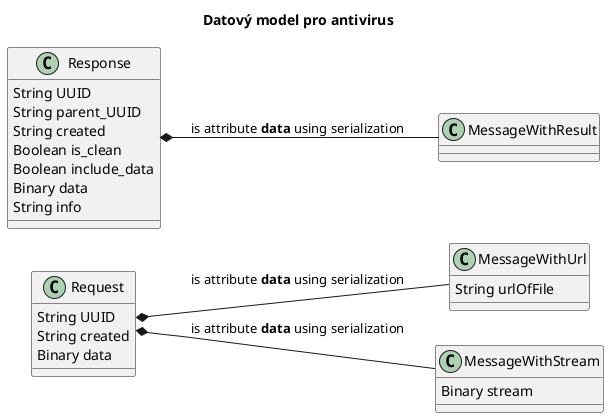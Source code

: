 @startuml
skinparam componentStyle uml2
left to right direction
title Datový model pro antivirus

class Request {
      String UUID
      String created
      Binary data
}

class MessageWithUrl {
      String urlOfFile
}

class MessageWithStream {
      Binary stream
}

class Response {
      String UUID
      String parent_UUID
      String created
      Boolean is_clean
      Boolean include_data
      Binary data
      String info
}

Request *-- MessageWithUrl : is attribute <b>data</b> using serialization
Request *-- MessageWithStream : is attribute <b>data</b> using serialization

Response *-- MessageWithResult : is attribute <b>data</b> using serialization

@enduml
